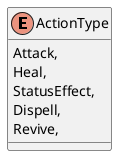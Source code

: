 @startuml
enum ActionType {
    Attack,
    Heal,
    StatusEffect,
    Dispell,
    Revive,
}
@enduml
